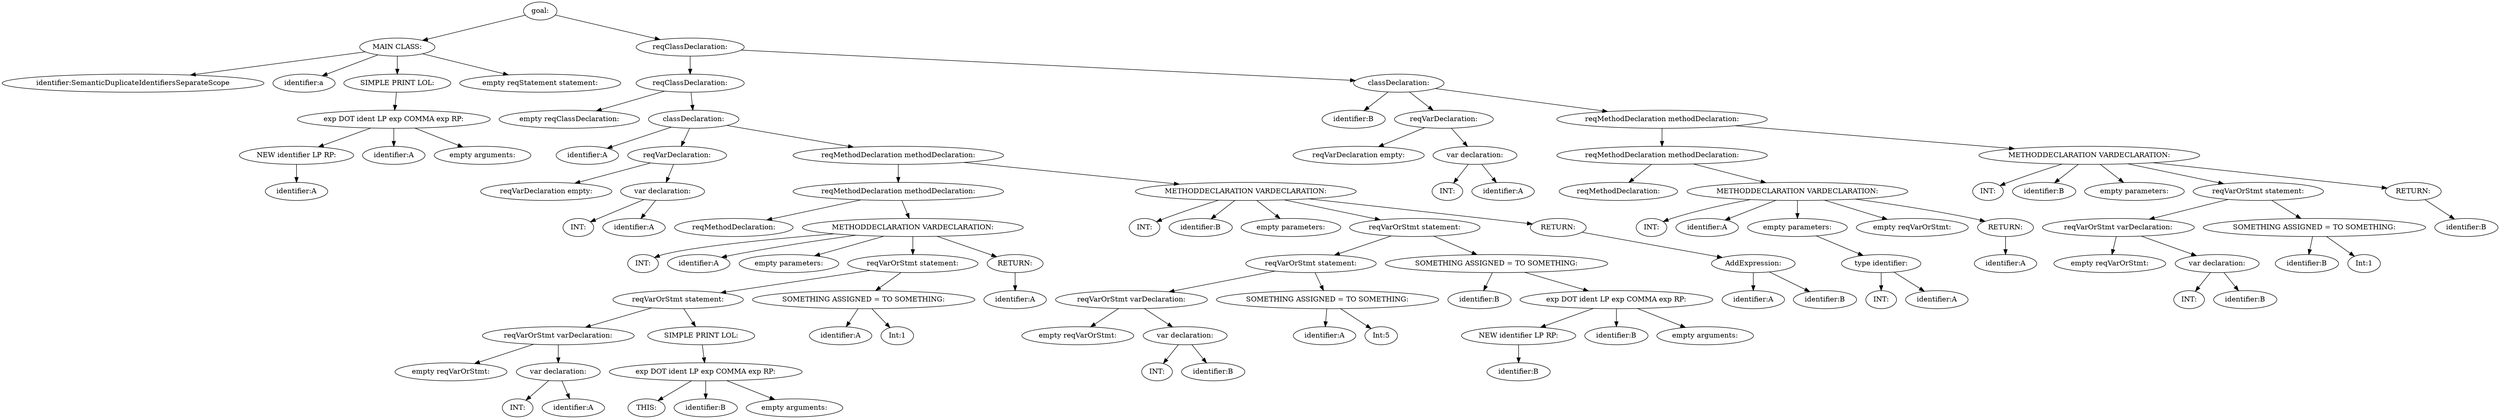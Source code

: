 digraph {
n0 [label="goal:"];
n1 [label="MAIN CLASS:"];
n2 [label="identifier:SemanticDuplicateIdentifiersSeparateScope"];
n1 -> n2
n3 [label="identifier:a"];
n1 -> n3
n4 [label="SIMPLE PRINT LOL:"];
n5 [label="exp DOT ident LP exp COMMA exp RP:"];
n6 [label="NEW identifier LP RP:"];
n7 [label="identifier:A"];
n6 -> n7
n5 -> n6
n8 [label="identifier:A"];
n5 -> n8
n9 [label="empty arguments:"];
n5 -> n9
n4 -> n5
n1 -> n4
n10 [label="empty reqStatement statement:"];
n1 -> n10
n0 -> n1
n11 [label="reqClassDeclaration:"];
n12 [label="reqClassDeclaration:"];
n13 [label="empty reqClassDeclaration:"];
n12 -> n13
n14 [label="classDeclaration:"];
n15 [label="identifier:A"];
n14 -> n15
n16 [label="reqVarDeclaration:"];
n17 [label="reqVarDeclaration empty:"];
n16 -> n17
n18 [label="var declaration:"];
n19 [label="INT:"];
n18 -> n19
n20 [label="identifier:A"];
n18 -> n20
n16 -> n18
n14 -> n16
n21 [label="reqMethodDeclaration methodDeclaration:"];
n22 [label="reqMethodDeclaration methodDeclaration:"];
n23 [label="reqMethodDeclaration:"];
n22 -> n23
n24 [label="METHODDECLARATION VARDECLARATION:"];
n25 [label="INT:"];
n24 -> n25
n26 [label="identifier:A"];
n24 -> n26
n27 [label="empty parameters:"];
n24 -> n27
n28 [label="reqVarOrStmt statement:"];
n29 [label="reqVarOrStmt statement:"];
n30 [label="reqVarOrStmt varDeclaration:"];
n31 [label="empty reqVarOrStmt:"];
n30 -> n31
n32 [label="var declaration:"];
n33 [label="INT:"];
n32 -> n33
n34 [label="identifier:A"];
n32 -> n34
n30 -> n32
n29 -> n30
n35 [label="SIMPLE PRINT LOL:"];
n36 [label="exp DOT ident LP exp COMMA exp RP:"];
n37 [label="THIS:"];
n36 -> n37
n38 [label="identifier:B"];
n36 -> n38
n39 [label="empty arguments:"];
n36 -> n39
n35 -> n36
n29 -> n35
n28 -> n29
n40 [label="SOMETHING ASSIGNED = TO SOMETHING:"];
n41 [label="identifier:A"];
n40 -> n41
n42 [label="Int:1"];
n40 -> n42
n28 -> n40
n24 -> n28
n43 [label="RETURN:"];
n44 [label="identifier:A"];
n43 -> n44
n24 -> n43
n22 -> n24
n21 -> n22
n45 [label="METHODDECLARATION VARDECLARATION:"];
n46 [label="INT:"];
n45 -> n46
n47 [label="identifier:B"];
n45 -> n47
n48 [label="empty parameters:"];
n45 -> n48
n49 [label="reqVarOrStmt statement:"];
n50 [label="reqVarOrStmt statement:"];
n51 [label="reqVarOrStmt varDeclaration:"];
n52 [label="empty reqVarOrStmt:"];
n51 -> n52
n53 [label="var declaration:"];
n54 [label="INT:"];
n53 -> n54
n55 [label="identifier:B"];
n53 -> n55
n51 -> n53
n50 -> n51
n56 [label="SOMETHING ASSIGNED = TO SOMETHING:"];
n57 [label="identifier:A"];
n56 -> n57
n58 [label="Int:5"];
n56 -> n58
n50 -> n56
n49 -> n50
n59 [label="SOMETHING ASSIGNED = TO SOMETHING:"];
n60 [label="identifier:B"];
n59 -> n60
n61 [label="exp DOT ident LP exp COMMA exp RP:"];
n62 [label="NEW identifier LP RP:"];
n63 [label="identifier:B"];
n62 -> n63
n61 -> n62
n64 [label="identifier:B"];
n61 -> n64
n65 [label="empty arguments:"];
n61 -> n65
n59 -> n61
n49 -> n59
n45 -> n49
n66 [label="RETURN:"];
n67 [label="AddExpression:"];
n68 [label="identifier:A"];
n67 -> n68
n69 [label="identifier:B"];
n67 -> n69
n66 -> n67
n45 -> n66
n21 -> n45
n14 -> n21
n12 -> n14
n11 -> n12
n70 [label="classDeclaration:"];
n71 [label="identifier:B"];
n70 -> n71
n72 [label="reqVarDeclaration:"];
n73 [label="reqVarDeclaration empty:"];
n72 -> n73
n74 [label="var declaration:"];
n75 [label="INT:"];
n74 -> n75
n76 [label="identifier:A"];
n74 -> n76
n72 -> n74
n70 -> n72
n77 [label="reqMethodDeclaration methodDeclaration:"];
n78 [label="reqMethodDeclaration methodDeclaration:"];
n79 [label="reqMethodDeclaration:"];
n78 -> n79
n80 [label="METHODDECLARATION VARDECLARATION:"];
n81 [label="INT:"];
n80 -> n81
n82 [label="identifier:A"];
n80 -> n82
n83 [label="empty parameters:"];
n84 [label="type identifier:"];
n85 [label="INT:"];
n84 -> n85
n86 [label="identifier:A"];
n84 -> n86
n83 -> n84
n80 -> n83
n87 [label="empty reqVarOrStmt:"];
n80 -> n87
n88 [label="RETURN:"];
n89 [label="identifier:A"];
n88 -> n89
n80 -> n88
n78 -> n80
n77 -> n78
n90 [label="METHODDECLARATION VARDECLARATION:"];
n91 [label="INT:"];
n90 -> n91
n92 [label="identifier:B"];
n90 -> n92
n93 [label="empty parameters:"];
n90 -> n93
n94 [label="reqVarOrStmt statement:"];
n95 [label="reqVarOrStmt varDeclaration:"];
n96 [label="empty reqVarOrStmt:"];
n95 -> n96
n97 [label="var declaration:"];
n98 [label="INT:"];
n97 -> n98
n99 [label="identifier:B"];
n97 -> n99
n95 -> n97
n94 -> n95
n100 [label="SOMETHING ASSIGNED = TO SOMETHING:"];
n101 [label="identifier:B"];
n100 -> n101
n102 [label="Int:1"];
n100 -> n102
n94 -> n100
n90 -> n94
n103 [label="RETURN:"];
n104 [label="identifier:B"];
n103 -> n104
n90 -> n103
n77 -> n90
n70 -> n77
n11 -> n70
n0 -> n11
}
